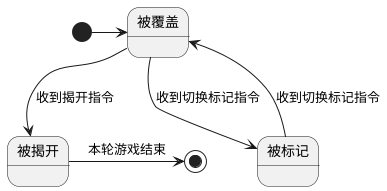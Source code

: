 ﻿@startuml
'https://plantuml.com/state-diagram

state covered as "被覆盖"
state flagged as "被标记"
state revealed as "被揭开"

[*] -> covered

covered --> flagged : 收到切换标记指令
flagged --> covered : 收到切换标记指令

covered --> revealed : 收到揭开指令

revealed -> [*] : 本轮游戏结束

@enduml